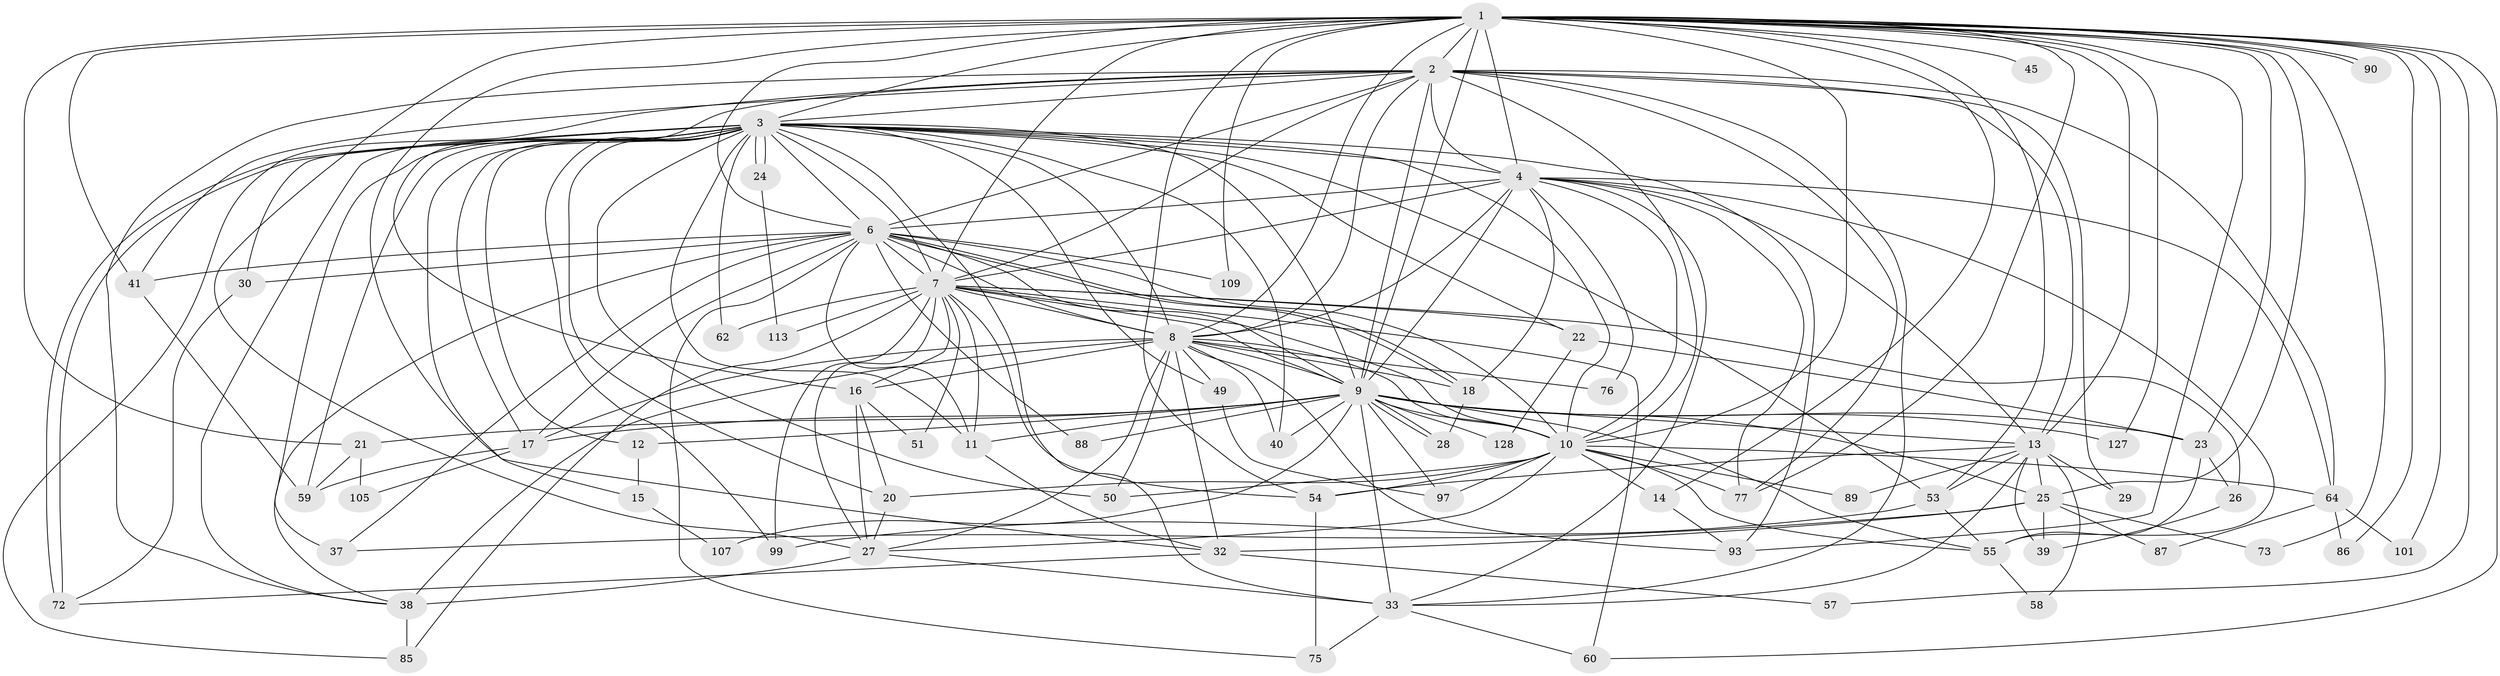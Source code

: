 // original degree distribution, {20: 0.02158273381294964, 36: 0.007194244604316547, 23: 0.014388489208633094, 22: 0.014388489208633094, 26: 0.007194244604316547, 19: 0.007194244604316547, 3: 0.2517985611510791, 14: 0.007194244604316547, 6: 0.02877697841726619, 2: 0.5035971223021583, 4: 0.08633093525179857, 5: 0.02158273381294964, 8: 0.007194244604316547, 7: 0.02158273381294964}
// Generated by graph-tools (version 1.1) at 2025/17/03/04/25 18:17:16]
// undirected, 69 vertices, 206 edges
graph export_dot {
graph [start="1"]
  node [color=gray90,style=filled];
  1 [super="+5"];
  2 [super="+71"];
  3 [super="+69"];
  4 [super="+125+122+111+31"];
  6 [super="+46"];
  7 [super="+56"];
  8;
  9 [super="+70+106"];
  10;
  11 [super="+44"];
  12;
  13;
  14;
  15;
  16;
  17;
  18 [super="+79"];
  20 [super="+36"];
  21;
  22;
  23 [super="+82"];
  24;
  25;
  26;
  27 [super="+139+95+52+84"];
  28 [super="+92"];
  29;
  30;
  32 [super="+42"];
  33 [super="+112+43"];
  37 [super="+96"];
  38 [super="+121+47"];
  39 [super="+48"];
  40 [super="+116"];
  41 [super="+61"];
  45;
  49 [super="+94"];
  50 [super="+104"];
  51;
  53 [super="+83"];
  54 [super="+134"];
  55 [super="+80+131+66"];
  57;
  58;
  59 [super="+67"];
  60 [super="+136"];
  62;
  64 [super="+74"];
  72 [super="+123+78"];
  73;
  75 [super="+98"];
  76;
  77 [super="+110"];
  85;
  86;
  87;
  88;
  89;
  90;
  93 [super="+118+133"];
  97 [super="+117"];
  99 [super="+103"];
  101;
  105;
  107;
  109;
  113;
  127;
  128;
  1 -- 2 [weight=3];
  1 -- 3 [weight=3];
  1 -- 4 [weight=2];
  1 -- 6 [weight=2];
  1 -- 7 [weight=4];
  1 -- 8 [weight=2];
  1 -- 9 [weight=3];
  1 -- 10 [weight=2];
  1 -- 14;
  1 -- 21;
  1 -- 23;
  1 -- 25;
  1 -- 45 [weight=2];
  1 -- 57;
  1 -- 90;
  1 -- 90;
  1 -- 109;
  1 -- 127;
  1 -- 32;
  1 -- 73;
  1 -- 77;
  1 -- 13 [weight=2];
  1 -- 86;
  1 -- 27;
  1 -- 93;
  1 -- 101;
  1 -- 41;
  1 -- 53;
  1 -- 54;
  1 -- 60;
  2 -- 3;
  2 -- 4;
  2 -- 6;
  2 -- 7;
  2 -- 8;
  2 -- 9;
  2 -- 10;
  2 -- 13 [weight=2];
  2 -- 16;
  2 -- 29;
  2 -- 41;
  2 -- 64;
  2 -- 77;
  2 -- 85;
  2 -- 33;
  2 -- 38;
  3 -- 4 [weight=2];
  3 -- 6;
  3 -- 7;
  3 -- 8;
  3 -- 9;
  3 -- 10;
  3 -- 11;
  3 -- 12;
  3 -- 15;
  3 -- 20;
  3 -- 22;
  3 -- 24;
  3 -- 24;
  3 -- 30;
  3 -- 33;
  3 -- 37 [weight=2];
  3 -- 40;
  3 -- 49 [weight=2];
  3 -- 50 [weight=2];
  3 -- 59;
  3 -- 62;
  3 -- 72 [weight=2];
  3 -- 72;
  3 -- 99;
  3 -- 93;
  3 -- 53;
  3 -- 38;
  3 -- 17;
  4 -- 6 [weight=3];
  4 -- 7;
  4 -- 8 [weight=3];
  4 -- 9;
  4 -- 10;
  4 -- 55;
  4 -- 76;
  4 -- 64;
  4 -- 77;
  4 -- 13;
  4 -- 33;
  4 -- 18;
  6 -- 7;
  6 -- 8;
  6 -- 9;
  6 -- 10;
  6 -- 17;
  6 -- 18;
  6 -- 18;
  6 -- 30;
  6 -- 38;
  6 -- 75;
  6 -- 88;
  6 -- 109;
  6 -- 37;
  6 -- 41;
  6 -- 11;
  7 -- 8;
  7 -- 9;
  7 -- 10;
  7 -- 11;
  7 -- 22;
  7 -- 26;
  7 -- 27;
  7 -- 51;
  7 -- 54;
  7 -- 60;
  7 -- 62;
  7 -- 99;
  7 -- 113;
  7 -- 16;
  7 -- 85;
  8 -- 9;
  8 -- 10;
  8 -- 16;
  8 -- 17;
  8 -- 27;
  8 -- 32;
  8 -- 38 [weight=2];
  8 -- 49;
  8 -- 50;
  8 -- 76;
  8 -- 93;
  8 -- 40;
  8 -- 18;
  9 -- 10;
  9 -- 12;
  9 -- 13;
  9 -- 21;
  9 -- 23;
  9 -- 28;
  9 -- 28;
  9 -- 40;
  9 -- 55 [weight=2];
  9 -- 88;
  9 -- 97;
  9 -- 107;
  9 -- 127;
  9 -- 128;
  9 -- 25;
  9 -- 17;
  9 -- 33;
  9 -- 11;
  10 -- 14;
  10 -- 20;
  10 -- 54;
  10 -- 64;
  10 -- 89;
  10 -- 55;
  10 -- 50;
  10 -- 97;
  10 -- 77;
  10 -- 27;
  11 -- 32;
  12 -- 15;
  13 -- 25;
  13 -- 29;
  13 -- 33;
  13 -- 53;
  13 -- 58;
  13 -- 89;
  13 -- 54;
  13 -- 39;
  14 -- 93;
  15 -- 107;
  16 -- 51;
  16 -- 20;
  16 -- 27;
  17 -- 59;
  17 -- 105;
  18 -- 28;
  20 -- 27;
  21 -- 105;
  21 -- 59;
  22 -- 128;
  22 -- 23;
  23 -- 26;
  23 -- 55;
  24 -- 113;
  25 -- 32;
  25 -- 37;
  25 -- 39;
  25 -- 73;
  25 -- 87;
  26 -- 39;
  27 -- 33;
  27 -- 38;
  30 -- 72;
  32 -- 57;
  32 -- 72;
  33 -- 75;
  33 -- 60;
  38 -- 85;
  41 -- 59;
  49 -- 97;
  53 -- 55;
  53 -- 99;
  54 -- 75;
  55 -- 58;
  64 -- 101;
  64 -- 86;
  64 -- 87;
}
